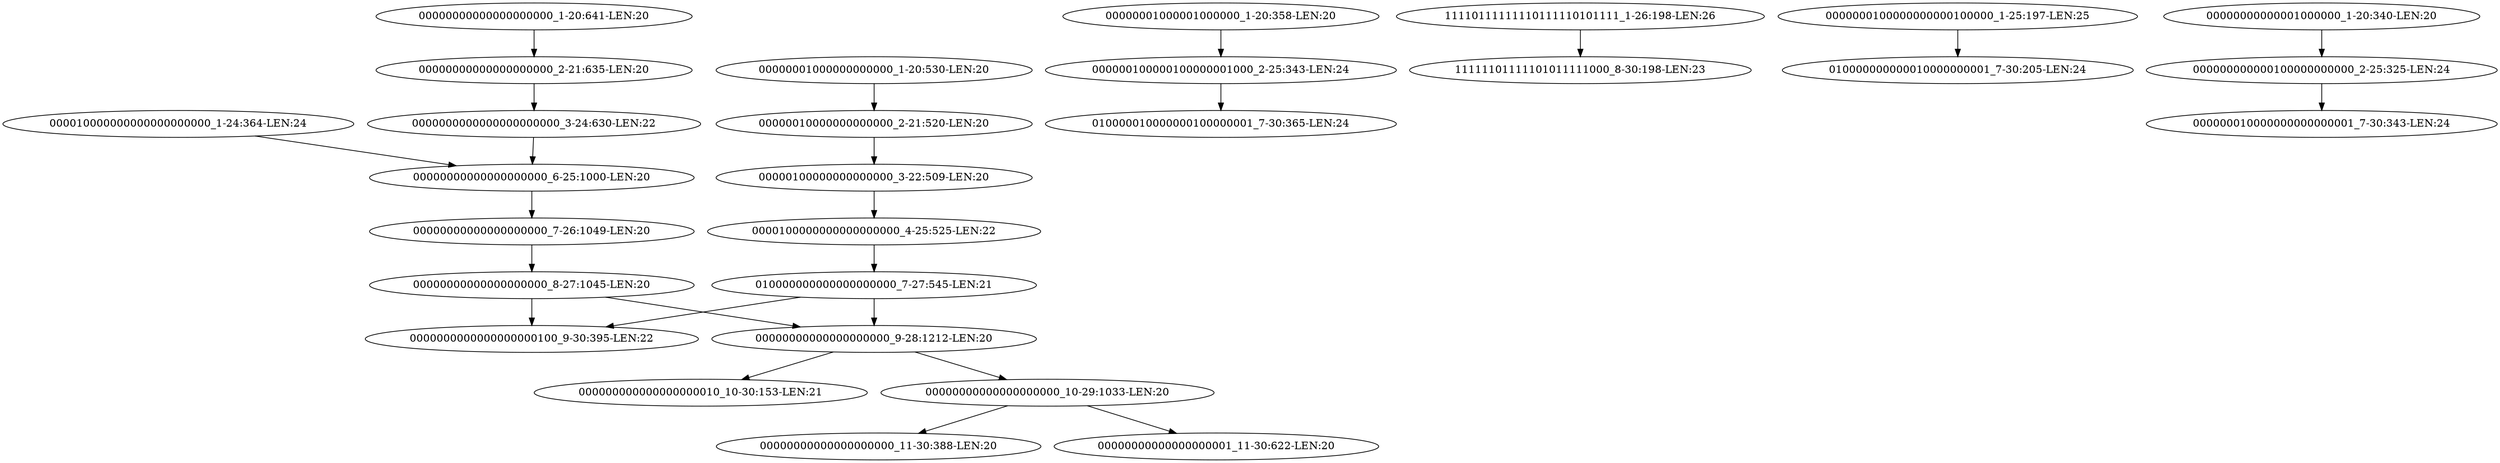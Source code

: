 digraph G {
    "00000000000000000000_7-26:1049-LEN:20" -> "00000000000000000000_8-27:1045-LEN:20";
    "000000100000100000001000_2-25:343-LEN:24" -> "010000010000000100000001_7-30:365-LEN:24";
    "00000000000000000000_2-21:635-LEN:20" -> "0000000000000000000000_3-24:630-LEN:22";
    "0000000000000000000000_3-24:630-LEN:22" -> "00000000000000000000_6-25:1000-LEN:20";
    "000010000000000000000000_1-24:364-LEN:24" -> "00000000000000000000_6-25:1000-LEN:20";
    "00000000000000000000_8-27:1045-LEN:20" -> "0000000000000000000100_9-30:395-LEN:22";
    "00000000000000000000_8-27:1045-LEN:20" -> "00000000000000000000_9-28:1212-LEN:20";
    "11110111111110111110101111_1-26:198-LEN:26" -> "11111101111101011111000_8-30:198-LEN:23";
    "010000000000000000000_7-27:545-LEN:21" -> "0000000000000000000100_9-30:395-LEN:22";
    "010000000000000000000_7-27:545-LEN:21" -> "00000000000000000000_9-28:1212-LEN:20";
    "00000100000000000000_3-22:509-LEN:20" -> "0000100000000000000000_4-25:525-LEN:22";
    "00000000000000000000_6-25:1000-LEN:20" -> "00000000000000000000_7-26:1049-LEN:20";
    "00000010000000000000_2-21:520-LEN:20" -> "00000100000000000000_3-22:509-LEN:20";
    "00000000000000000000_9-28:1212-LEN:20" -> "000000000000000000010_10-30:153-LEN:21";
    "00000000000000000000_9-28:1212-LEN:20" -> "00000000000000000000_10-29:1033-LEN:20";
    "0000000100000000000100000_1-25:197-LEN:25" -> "010000000000010000000001_7-30:205-LEN:24";
    "00000000000001000000_1-20:340-LEN:20" -> "000000000000100000000000_2-25:325-LEN:24";
    "000000000000100000000000_2-25:325-LEN:24" -> "000000010000000000000001_7-30:343-LEN:24";
    "0000100000000000000000_4-25:525-LEN:22" -> "010000000000000000000_7-27:545-LEN:21";
    "00000001000001000000_1-20:358-LEN:20" -> "000000100000100000001000_2-25:343-LEN:24";
    "00000001000000000000_1-20:530-LEN:20" -> "00000010000000000000_2-21:520-LEN:20";
    "00000000000000000000_1-20:641-LEN:20" -> "00000000000000000000_2-21:635-LEN:20";
    "00000000000000000000_10-29:1033-LEN:20" -> "00000000000000000000_11-30:388-LEN:20";
    "00000000000000000000_10-29:1033-LEN:20" -> "00000000000000000001_11-30:622-LEN:20";
}
